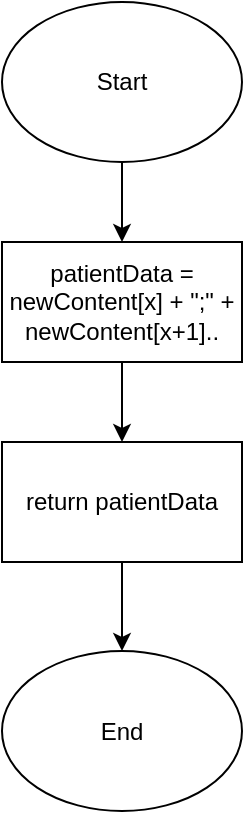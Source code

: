 <mxfile version="13.0.3" type="device"><diagram id="C5RBs43oDa-KdzZeNtuy" name="Page-1"><mxGraphModel dx="852" dy="494" grid="1" gridSize="10" guides="1" tooltips="1" connect="1" arrows="1" fold="1" page="1" pageScale="1" pageWidth="827" pageHeight="1169" math="0" shadow="0"><root><mxCell id="WIyWlLk6GJQsqaUBKTNV-0"/><mxCell id="WIyWlLk6GJQsqaUBKTNV-1" parent="WIyWlLk6GJQsqaUBKTNV-0"/><mxCell id="DW3uFIFt1GV7DlV397hp-2" value="" style="edgeStyle=orthogonalEdgeStyle;rounded=0;orthogonalLoop=1;jettySize=auto;html=1;" edge="1" parent="WIyWlLk6GJQsqaUBKTNV-1" source="DW3uFIFt1GV7DlV397hp-0" target="DW3uFIFt1GV7DlV397hp-1"><mxGeometry relative="1" as="geometry"/></mxCell><mxCell id="DW3uFIFt1GV7DlV397hp-0" value="Start" style="ellipse;whiteSpace=wrap;html=1;" vertex="1" parent="WIyWlLk6GJQsqaUBKTNV-1"><mxGeometry x="350" y="220" width="120" height="80" as="geometry"/></mxCell><mxCell id="DW3uFIFt1GV7DlV397hp-4" value="" style="edgeStyle=orthogonalEdgeStyle;rounded=0;orthogonalLoop=1;jettySize=auto;html=1;" edge="1" parent="WIyWlLk6GJQsqaUBKTNV-1" source="DW3uFIFt1GV7DlV397hp-1" target="DW3uFIFt1GV7DlV397hp-3"><mxGeometry relative="1" as="geometry"/></mxCell><mxCell id="DW3uFIFt1GV7DlV397hp-1" value="patientData = newContent[x] + &quot;;&quot; + newContent[x+1].." style="rounded=0;whiteSpace=wrap;html=1;" vertex="1" parent="WIyWlLk6GJQsqaUBKTNV-1"><mxGeometry x="350" y="340" width="120" height="60" as="geometry"/></mxCell><mxCell id="DW3uFIFt1GV7DlV397hp-6" value="" style="edgeStyle=orthogonalEdgeStyle;rounded=0;orthogonalLoop=1;jettySize=auto;html=1;" edge="1" parent="WIyWlLk6GJQsqaUBKTNV-1" source="DW3uFIFt1GV7DlV397hp-3" target="DW3uFIFt1GV7DlV397hp-5"><mxGeometry relative="1" as="geometry"/></mxCell><mxCell id="DW3uFIFt1GV7DlV397hp-3" value="return patientData" style="rounded=0;whiteSpace=wrap;html=1;" vertex="1" parent="WIyWlLk6GJQsqaUBKTNV-1"><mxGeometry x="350" y="440" width="120" height="60" as="geometry"/></mxCell><mxCell id="DW3uFIFt1GV7DlV397hp-5" value="End" style="ellipse;whiteSpace=wrap;html=1;" vertex="1" parent="WIyWlLk6GJQsqaUBKTNV-1"><mxGeometry x="350" y="544.5" width="120" height="80" as="geometry"/></mxCell></root></mxGraphModel></diagram></mxfile>